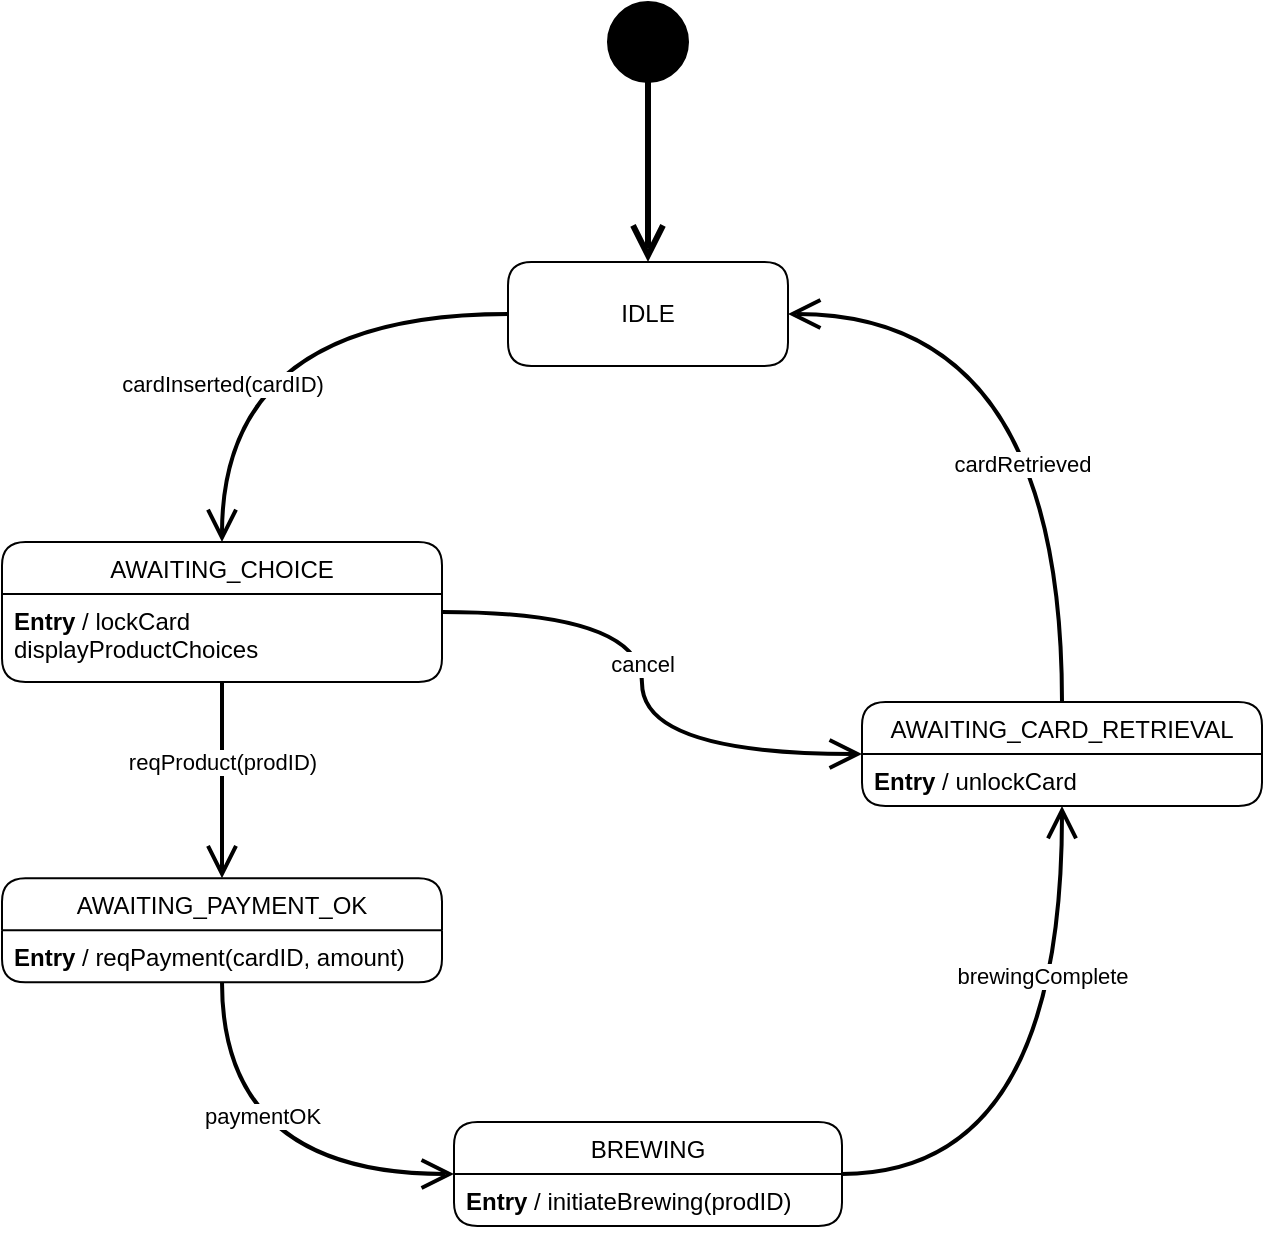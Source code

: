 <mxfile version="12.6.5" type="device" pages="2"><diagram id="xrOWFkXPdfUEzS1QT7Qk" name="State Machine"><mxGraphModel dx="1024" dy="592" grid="1" gridSize="10" guides="1" tooltips="1" connect="1" arrows="1" fold="1" page="1" pageScale="1" pageWidth="827" pageHeight="1169" math="0" shadow="0"><root><mxCell id="0"/><mxCell id="1" parent="0"/><mxCell id="myJLgPvcLZk-mIJ_CIB1-7" value="IDLE" style="swimlane;fontStyle=0;childLayout=stackLayout;horizontal=1;startSize=26;fillColor=none;horizontalStack=0;resizeParent=1;resizeParentMax=0;resizeLast=0;collapsible=0;marginBottom=0;swimlaneLine=0;rounded=1;perimeterSpacing=0;strokeWidth=1;glass=0;verticalAlign=middle;spacing=2;spacingTop=24;" parent="1" vertex="1"><mxGeometry x="343" y="250" width="140" height="52" as="geometry"/></mxCell><mxCell id="myJLgPvcLZk-mIJ_CIB1-11" value="AWAITING_CHOICE" style="swimlane;fontStyle=0;childLayout=stackLayout;horizontal=1;startSize=26;fillColor=none;horizontalStack=0;resizeParent=1;resizeParentMax=0;resizeLast=0;collapsible=0;marginBottom=0;swimlaneLine=1;rounded=1;perimeterSpacing=0;strokeWidth=1;glass=0;" parent="1" vertex="1"><mxGeometry x="90" y="390" width="220" height="70" as="geometry"/></mxCell><mxCell id="myJLgPvcLZk-mIJ_CIB1-12" value="&lt;b&gt;Entry&lt;/b&gt; / lockCard&lt;br&gt;displayProductChoices" style="text;strokeColor=none;fillColor=none;align=left;verticalAlign=top;spacingLeft=4;spacingRight=4;overflow=hidden;rotatable=0;points=[[0,0.5],[1,0.5]];portConstraint=eastwest;html=1;" parent="myJLgPvcLZk-mIJ_CIB1-11" vertex="1"><mxGeometry y="26" width="220" height="44" as="geometry"/></mxCell><mxCell id="myJLgPvcLZk-mIJ_CIB1-15" value="AWAITING_PAYMENT_OK" style="swimlane;fontStyle=0;childLayout=stackLayout;horizontal=1;startSize=26;fillColor=none;horizontalStack=0;resizeParent=1;resizeParentMax=0;resizeLast=0;collapsible=0;marginBottom=0;swimlaneLine=1;rounded=1;perimeterSpacing=0;strokeWidth=1;glass=0;" parent="1" vertex="1"><mxGeometry x="90" y="558.17" width="220" height="52" as="geometry"/></mxCell><mxCell id="myJLgPvcLZk-mIJ_CIB1-16" value="&lt;b&gt;Entry&lt;/b&gt; / reqPayment(cardID, amount)" style="text;strokeColor=none;fillColor=none;align=left;verticalAlign=top;spacingLeft=4;spacingRight=4;overflow=hidden;rotatable=0;points=[[0,0.5],[1,0.5]];portConstraint=eastwest;html=1;" parent="myJLgPvcLZk-mIJ_CIB1-15" vertex="1"><mxGeometry y="26" width="220" height="26" as="geometry"/></mxCell><mxCell id="myJLgPvcLZk-mIJ_CIB1-18" value="BREWING" style="swimlane;fontStyle=0;childLayout=stackLayout;horizontal=1;startSize=26;fillColor=none;horizontalStack=0;resizeParent=1;resizeParentMax=0;resizeLast=0;collapsible=0;marginBottom=0;swimlaneLine=1;rounded=1;perimeterSpacing=0;strokeWidth=1;glass=0;" parent="1" vertex="1"><mxGeometry x="316" y="680" width="194" height="52" as="geometry"/></mxCell><mxCell id="myJLgPvcLZk-mIJ_CIB1-19" value="&lt;b&gt;Entry&lt;/b&gt; / initiateBrewing(prodID)" style="text;strokeColor=none;fillColor=none;align=left;verticalAlign=top;spacingLeft=4;spacingRight=4;overflow=hidden;rotatable=0;points=[[0,0.5],[1,0.5]];portConstraint=eastwest;html=1;" parent="myJLgPvcLZk-mIJ_CIB1-18" vertex="1"><mxGeometry y="26" width="194" height="26" as="geometry"/></mxCell><mxCell id="myJLgPvcLZk-mIJ_CIB1-21" value="AWAITING_CARD_RETRIEVAL" style="swimlane;fontStyle=0;childLayout=stackLayout;horizontal=1;startSize=26;fillColor=none;horizontalStack=0;resizeParent=1;resizeParentMax=0;resizeLast=0;collapsible=0;marginBottom=0;swimlaneLine=1;rounded=1;perimeterSpacing=0;strokeWidth=1;glass=0;" parent="1" vertex="1"><mxGeometry x="520" y="470" width="200" height="52" as="geometry"/></mxCell><mxCell id="myJLgPvcLZk-mIJ_CIB1-22" value="&lt;b&gt;Entry&lt;/b&gt; / unlockCard" style="text;strokeColor=none;fillColor=none;align=left;verticalAlign=top;spacingLeft=4;spacingRight=4;overflow=hidden;rotatable=0;points=[[0,0.5],[1,0.5]];portConstraint=eastwest;fontStyle=0;html=1;" parent="myJLgPvcLZk-mIJ_CIB1-21" vertex="1"><mxGeometry y="26" width="200" height="26" as="geometry"/></mxCell><mxCell id="myJLgPvcLZk-mIJ_CIB1-23" value="" style="shape=ellipse;html=1;fillColor=#000000;fontSize=18;fontColor=#ffffff;rounded=1;glass=0;strokeWidth=1;" parent="1" vertex="1"><mxGeometry x="393" y="120" width="40" height="40" as="geometry"/></mxCell><mxCell id="myJLgPvcLZk-mIJ_CIB1-24" value="cardInserted(cardID)" style="edgeStyle=orthogonalEdgeStyle;html=1;endArrow=open;endSize=12;strokeWidth=2;verticalAlign=bottom;curved=1;" parent="1" source="myJLgPvcLZk-mIJ_CIB1-7" target="myJLgPvcLZk-mIJ_CIB1-11" edge="1"><mxGeometry x="0.113" y="44" width="160" relative="1" as="geometry"><mxPoint x="240" y="400" as="sourcePoint"/><mxPoint x="400" y="400" as="targetPoint"/><mxPoint x="-44" y="44" as="offset"/></mxGeometry></mxCell><mxCell id="myJLgPvcLZk-mIJ_CIB1-26" value="reqProduct(prodID)" style="edgeStyle=none;html=1;endArrow=open;endSize=12;strokeWidth=2;verticalAlign=bottom;" parent="1" source="myJLgPvcLZk-mIJ_CIB1-11" target="myJLgPvcLZk-mIJ_CIB1-15" edge="1"><mxGeometry width="160" relative="1" as="geometry"><mxPoint x="140" y="540" as="sourcePoint"/><mxPoint x="300" y="540" as="targetPoint"/></mxGeometry></mxCell><mxCell id="myJLgPvcLZk-mIJ_CIB1-29" value="brewingComplete" style="edgeStyle=orthogonalEdgeStyle;html=1;endArrow=open;endSize=12;strokeWidth=2;verticalAlign=bottom;curved=1;" parent="1" source="myJLgPvcLZk-mIJ_CIB1-18" target="myJLgPvcLZk-mIJ_CIB1-21" edge="1"><mxGeometry x="0.359" y="10" width="160" relative="1" as="geometry"><mxPoint x="360" y="800" as="sourcePoint"/><mxPoint x="520" y="800" as="targetPoint"/><mxPoint as="offset"/></mxGeometry></mxCell><mxCell id="myJLgPvcLZk-mIJ_CIB1-30" value="paymentOK" style="edgeStyle=orthogonalEdgeStyle;html=1;endArrow=open;endSize=12;strokeWidth=2;verticalAlign=bottom;curved=1;" parent="1" source="myJLgPvcLZk-mIJ_CIB1-15" target="myJLgPvcLZk-mIJ_CIB1-18" edge="1"><mxGeometry x="-0.287" y="20" width="160" relative="1" as="geometry"><mxPoint x="80" y="710" as="sourcePoint"/><mxPoint x="240" y="710" as="targetPoint"/><Array as="points"><mxPoint x="200" y="706"/></Array><mxPoint as="offset"/></mxGeometry></mxCell><mxCell id="myJLgPvcLZk-mIJ_CIB1-31" value="cardRetrieved" style="edgeStyle=orthogonalEdgeStyle;html=1;endArrow=open;endSize=12;strokeWidth=2;verticalAlign=bottom;curved=1;" parent="1" source="myJLgPvcLZk-mIJ_CIB1-21" target="myJLgPvcLZk-mIJ_CIB1-7" edge="1"><mxGeometry x="-0.335" y="20" width="160" relative="1" as="geometry"><mxPoint x="550" y="430" as="sourcePoint"/><mxPoint x="710" y="430" as="targetPoint"/><Array as="points"><mxPoint x="620" y="276"/></Array><mxPoint as="offset"/></mxGeometry></mxCell><mxCell id="myJLgPvcLZk-mIJ_CIB1-32" value="&lt;br&gt;" style="edgeStyle=none;html=1;endArrow=open;endSize=12;strokeWidth=3;verticalAlign=bottom;" parent="1" source="myJLgPvcLZk-mIJ_CIB1-23" target="myJLgPvcLZk-mIJ_CIB1-7" edge="1"><mxGeometry width="160" relative="1" as="geometry"><mxPoint x="160" y="870" as="sourcePoint"/><mxPoint x="320" y="870" as="targetPoint"/></mxGeometry></mxCell><mxCell id="T8KRVYgNR4YFafCcEOv3-1" value="cancel" style="edgeStyle=orthogonalEdgeStyle;html=1;endArrow=open;endSize=12;strokeWidth=2;verticalAlign=bottom;curved=1;" parent="1" source="myJLgPvcLZk-mIJ_CIB1-11" target="myJLgPvcLZk-mIJ_CIB1-21" edge="1"><mxGeometry x="-0.039" width="160" relative="1" as="geometry"><mxPoint x="330" y="420" as="sourcePoint"/><mxPoint x="490" y="420" as="targetPoint"/><Array as="points"><mxPoint x="410" y="425"/><mxPoint x="410" y="496"/></Array><mxPoint as="offset"/></mxGeometry></mxCell></root></mxGraphModel></diagram><diagram id="5IJ4XPhXpG-sBZCLPhT1" name="BDD"><mxGraphModel dx="1205" dy="696" grid="1" gridSize="10" guides="1" tooltips="1" connect="1" arrows="1" fold="1" page="0" pageScale="1" pageWidth="827" pageHeight="1169" math="0" shadow="0"><root><mxCell id="1NotYbcLMit_08GKXOjq-0"/><mxCell id="1NotYbcLMit_08GKXOjq-1" parent="1NotYbcLMit_08GKXOjq-0"/><mxCell id="1NotYbcLMit_08GKXOjq-2" value="&lt;p style=&quot;margin: 0px ; margin-top: 4px ; text-align: center&quot;&gt;&amp;lt;&amp;lt;block&amp;gt;&amp;gt;&lt;br&gt;&lt;b&gt;Coffemaker&lt;/b&gt;&lt;/p&gt;&lt;hr&gt;&lt;p style=&quot;font-size: 10px ; margin: 0px ; text-align: center&quot;&gt;&lt;i&gt;ports&lt;/i&gt;&lt;/p&gt;&lt;p style=&quot;margin: 0px 0px 0px 8px&quot;&gt;&lt;span&gt;in card: Card&lt;/span&gt;&lt;br&gt;&lt;/p&gt;&lt;p style=&quot;margin: 0px 0px 0px 8px&quot;&gt;in press: Force&lt;/p&gt;&lt;p style=&quot;margin: 0px 0px 0px 8px&quot;&gt;&lt;span&gt;out content[4]: Content&lt;/span&gt;&lt;span&gt;&amp;nbsp;&lt;/span&gt;&lt;br&gt;&lt;/p&gt;&lt;p style=&quot;margin: 0px ; text-align: center ; font-size: 10px&quot;&gt;&lt;br&gt;&lt;/p&gt;" style="shape=rect;html=1;overflow=fill;verticalAlign=top;align=left;whiteSpace=wrap;rounded=0;" vertex="1" parent="1NotYbcLMit_08GKXOjq-1"><mxGeometry x="421.002" y="101.001" width="220" height="106" as="geometry"/></mxCell><mxCell id="1NotYbcLMit_08GKXOjq-3" style="edgeStyle=orthogonalEdgeStyle;rounded=0;orthogonalLoop=1;jettySize=auto;html=1;endArrow=diamondThin;endFill=1;endSize=16;" edge="1" parent="1NotYbcLMit_08GKXOjq-1" source="1NotYbcLMit_08GKXOjq-4" target="1NotYbcLMit_08GKXOjq-8"><mxGeometry relative="1" as="geometry"/></mxCell><mxCell id="1NotYbcLMit_08GKXOjq-4" value="&lt;p style=&quot;margin: 0px ; margin-top: 4px ; text-align: center&quot;&gt;&amp;lt;&amp;lt;block&amp;gt;&amp;gt;&lt;br&gt;&lt;b&gt;Card Reader&lt;/b&gt;&lt;/p&gt;&lt;hr&gt;&lt;p style=&quot;font-size: 10px ; margin: 0px ; text-align: center&quot;&gt;&lt;i&gt;ports&lt;/i&gt;&lt;/p&gt;&lt;p style=&quot;margin: 0px 0px 0px 8px&quot;&gt;in card: Card&lt;/p&gt;&lt;p style=&quot;margin: 0px 0px 0px 8px&quot;&gt;out ID: CardID&lt;/p&gt;&lt;p style=&quot;margin: 0px 0px 0px 8px&quot;&gt;&lt;span&gt;in lock: bool&lt;/span&gt;&lt;span&gt;&amp;nbsp;&lt;/span&gt;&lt;br&gt;&lt;/p&gt;&lt;p style=&quot;margin: 0px ; text-align: center ; font-size: 10px&quot;&gt;&lt;br&gt;&lt;/p&gt;" style="shape=rect;html=1;overflow=fill;verticalAlign=top;align=left;whiteSpace=wrap;" vertex="1" parent="1NotYbcLMit_08GKXOjq-1"><mxGeometry x="771.002" y="326.001" width="220" height="110" as="geometry"/></mxCell><mxCell id="1NotYbcLMit_08GKXOjq-5" style="edgeStyle=orthogonalEdgeStyle;rounded=0;orthogonalLoop=1;jettySize=auto;html=1;endArrow=diamondThin;endFill=1;endSize=16;" edge="1" parent="1NotYbcLMit_08GKXOjq-1" source="1NotYbcLMit_08GKXOjq-6" target="1NotYbcLMit_08GKXOjq-8"><mxGeometry relative="1" as="geometry"/></mxCell><mxCell id="1NotYbcLMit_08GKXOjq-6" value="&lt;p style=&quot;margin: 0px ; margin-top: 4px ; text-align: center&quot;&gt;&amp;lt;&amp;lt;block&amp;gt;&amp;gt;&lt;br&gt;&lt;b&gt;User Interface&lt;/b&gt;&lt;/p&gt;&lt;hr&gt;&lt;p style=&quot;font-size: 10px ; margin: 0px ; text-align: center&quot;&gt;&lt;i&gt;ports&lt;/i&gt;&lt;/p&gt;&lt;p style=&quot;margin: 0px 0px 0px 8px&quot;&gt;in press: Force&lt;/p&gt;&lt;p style=&quot;margin: 0px 0px 0px 8px&quot;&gt;out choice: Choice&lt;/p&gt;" style="shape=rect;html=1;overflow=fill;verticalAlign=top;align=left;whiteSpace=wrap;" vertex="1" parent="1NotYbcLMit_08GKXOjq-1"><mxGeometry x="78.002" y="336.001" width="220" height="90" as="geometry"/></mxCell><mxCell id="1NotYbcLMit_08GKXOjq-7" style="edgeStyle=orthogonalEdgeStyle;rounded=0;orthogonalLoop=1;jettySize=auto;html=1;endArrow=diamondThin;endFill=1;endSize=16;" edge="1" parent="1NotYbcLMit_08GKXOjq-1" source="1NotYbcLMit_08GKXOjq-8" target="1NotYbcLMit_08GKXOjq-2"><mxGeometry relative="1" as="geometry"/></mxCell><mxCell id="1NotYbcLMit_08GKXOjq-8" value="&lt;p style=&quot;margin: 0px ; margin-top: 4px ; text-align: center&quot;&gt;&amp;lt;&amp;lt;block&amp;gt;&amp;gt;&lt;br&gt;&lt;b&gt;Control Unit&lt;/b&gt;&lt;/p&gt;&lt;hr&gt;&lt;p style=&quot;font-size: 10px ; margin: 0px ; text-align: center&quot;&gt;&lt;i&gt;ports&lt;/i&gt;&lt;/p&gt;&lt;p style=&quot;margin: 0px 0px 0px 8px&quot;&gt;in cardID: CardID&lt;/p&gt;&lt;p style=&quot;margin: 0px 0px 0px 8px&quot;&gt;in userChoice: Choice&lt;/p&gt;&lt;p style=&quot;margin: 0px 0px 0px 8px&quot;&gt;out brewReq: BrewReq&lt;/p&gt;&lt;p style=&quot;margin: 0px 0px 0px 8px&quot;&gt;in brewCpl: bool&lt;/p&gt;&lt;p style=&quot;margin: 0px 0px 0px 8px&quot;&gt;out lockCard: bool&lt;/p&gt;" style="shape=rect;html=1;overflow=fill;verticalAlign=top;align=left;whiteSpace=wrap;" vertex="1" parent="1NotYbcLMit_08GKXOjq-1"><mxGeometry x="421.002" y="311.001" width="220" height="140" as="geometry"/></mxCell><mxCell id="1NotYbcLMit_08GKXOjq-9" style="edgeStyle=orthogonalEdgeStyle;rounded=0;orthogonalLoop=1;jettySize=auto;html=1;endArrow=diamondThin;endFill=1;endSize=16;" edge="1" parent="1NotYbcLMit_08GKXOjq-1" source="1NotYbcLMit_08GKXOjq-10" target="1NotYbcLMit_08GKXOjq-8"><mxGeometry relative="1" as="geometry"/></mxCell><mxCell id="1NotYbcLMit_08GKXOjq-10" value="&lt;p style=&quot;margin: 0px ; margin-top: 4px ; text-align: center&quot;&gt;&amp;lt;&amp;lt;block&amp;gt;&amp;gt;&lt;br&gt;&lt;b&gt;Brewing Unit&lt;/b&gt;&lt;/p&gt;&lt;hr&gt;&lt;p style=&quot;font-size: 10px ; margin: 0px ; text-align: center&quot;&gt;&lt;i&gt;ports&lt;/i&gt;&lt;/p&gt;&lt;p style=&quot;margin: 0px 0px 0px 8px&quot;&gt;&lt;span&gt;in brewReq: BrewReq&lt;/span&gt;&lt;br&gt;&lt;/p&gt;&lt;p style=&quot;margin: 0px 0px 0px 8px&quot;&gt;out brewCpl: bool&lt;/p&gt;&lt;p style=&quot;margin: 0px 0px 0px 8px&quot;&gt;&lt;span&gt;out content[4]: Content&lt;/span&gt;&lt;span&gt;&amp;nbsp;&lt;/span&gt;&lt;br&gt;&lt;/p&gt;&lt;hr&gt;&lt;p style=&quot;margin: 0px ; text-align: center ; font-size: 10px&quot;&gt;&lt;i&gt;parts&lt;/i&gt;&lt;/p&gt;&lt;p style=&quot;margin: 0px ; margin-left: 8px ; text-align: left&quot;&gt;dispensers[4]: Dispenser&lt;/p&gt;" style="shape=rect;html=1;overflow=fill;verticalAlign=top;align=left;whiteSpace=wrap;" vertex="1" parent="1NotYbcLMit_08GKXOjq-1"><mxGeometry x="421.002" y="525.001" width="220" height="160" as="geometry"/></mxCell></root></mxGraphModel></diagram></mxfile>